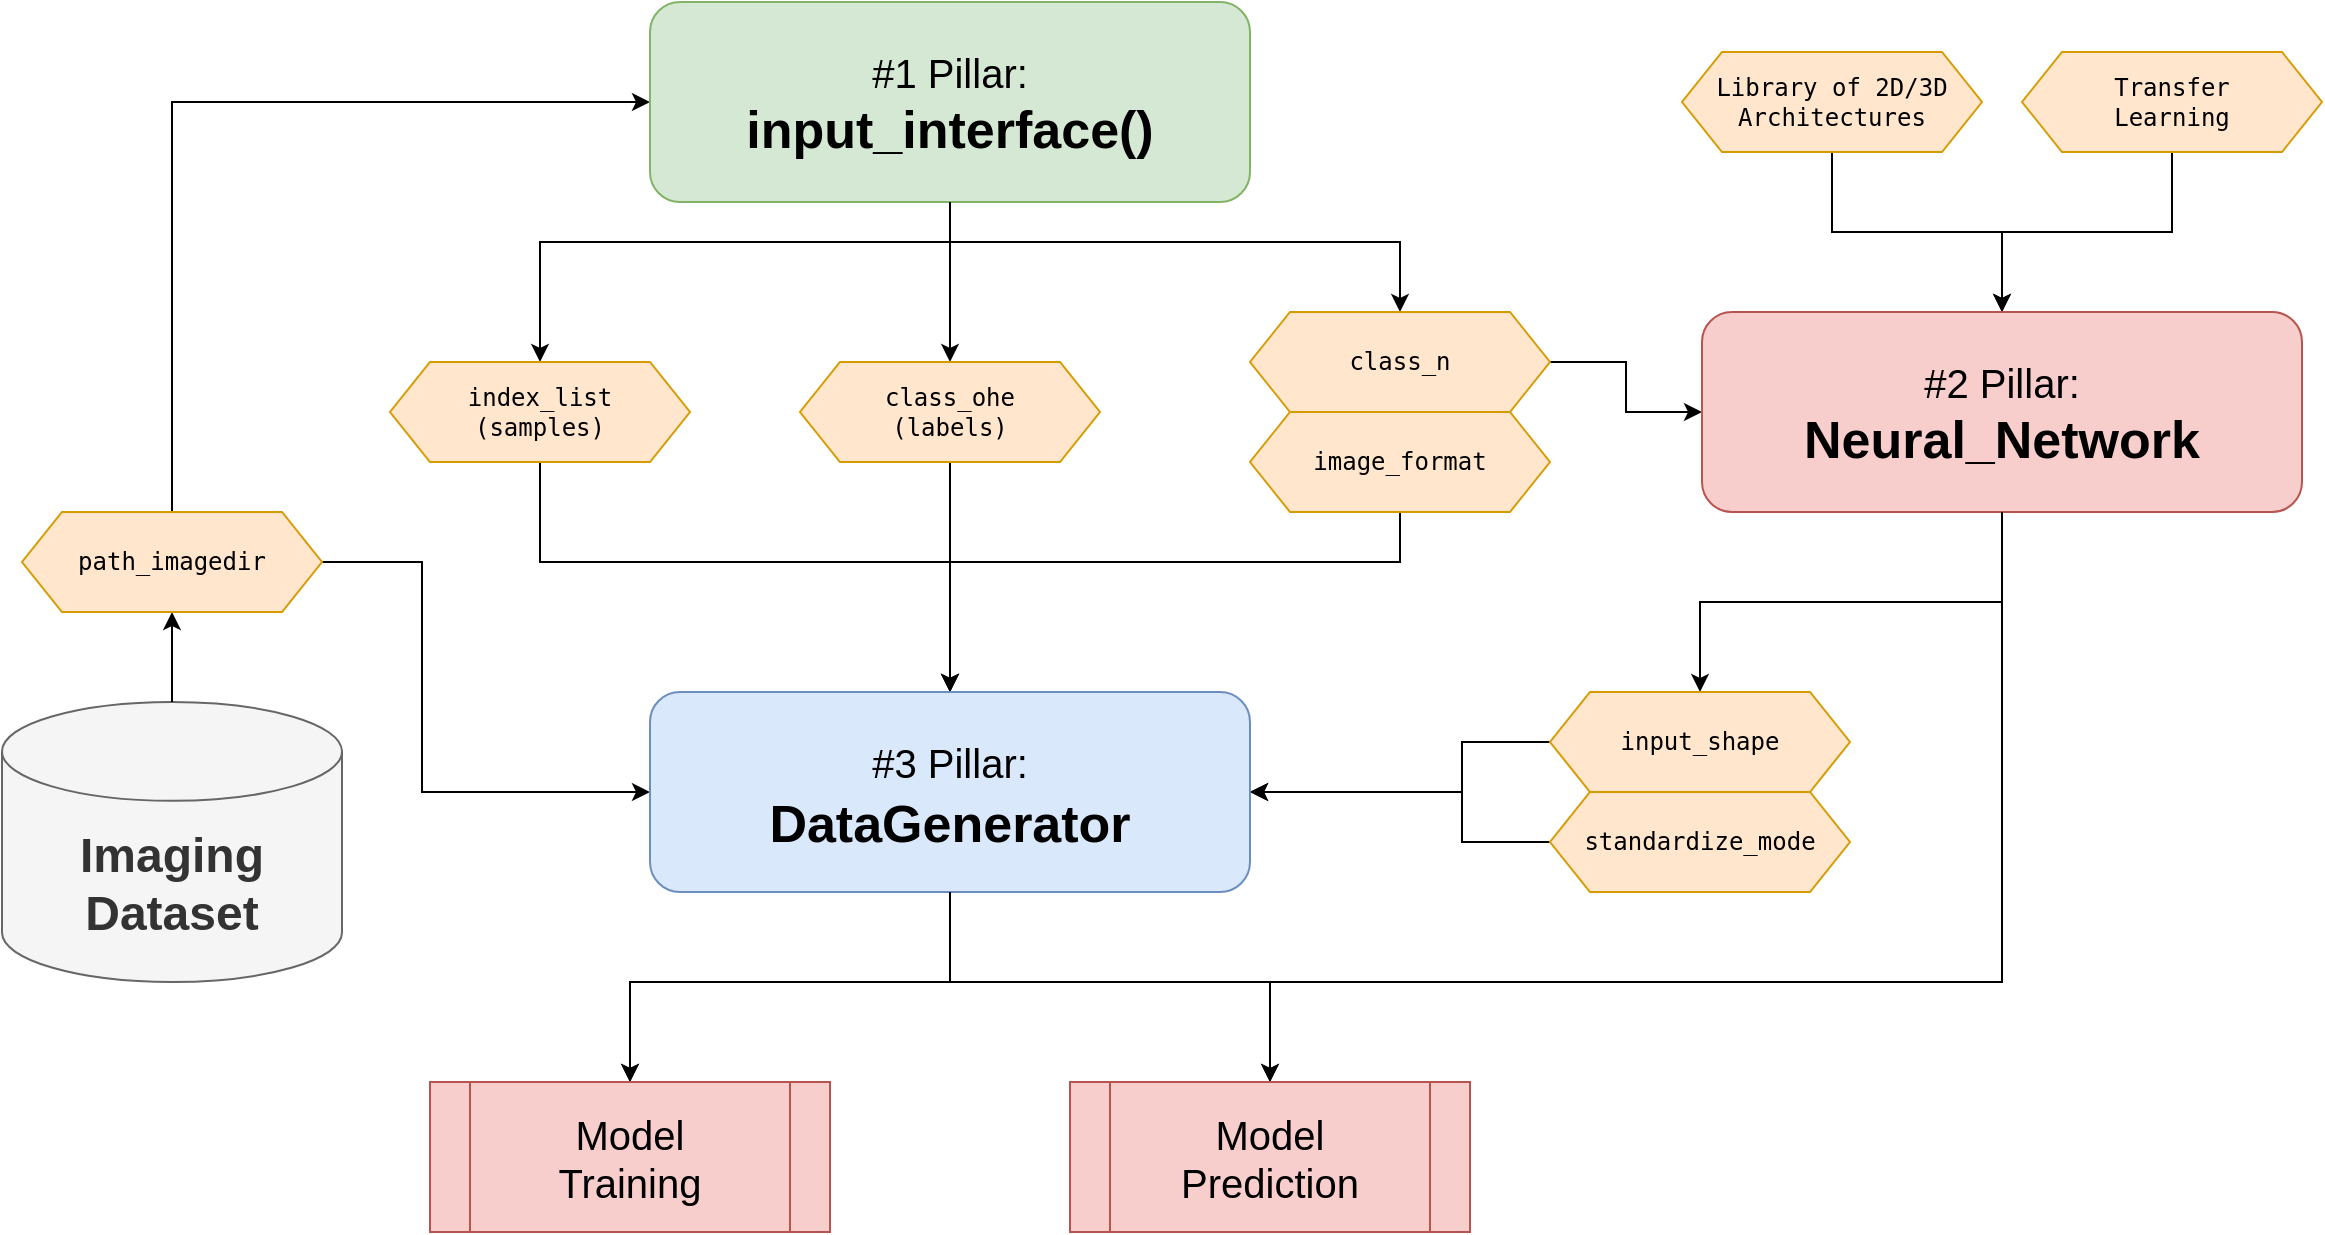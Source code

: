 <mxfile version="17.5.0" type="device"><diagram id="Y3FxYfprjLi3GGuL_y6j" name="Page-1"><mxGraphModel dx="1914" dy="644" grid="1" gridSize="10" guides="1" tooltips="1" connect="1" arrows="1" fold="1" page="1" pageScale="1" pageWidth="827" pageHeight="1169" math="0" shadow="0"><root><mxCell id="0"/><mxCell id="1" parent="0"/><mxCell id="pe6ruL8o526zXLX8FnUG-48" style="edgeStyle=orthogonalEdgeStyle;rounded=0;orthogonalLoop=1;jettySize=auto;html=1;entryX=0.5;entryY=0;entryDx=0;entryDy=0;fontSize=12;startArrow=classic;startFill=1;endArrow=none;endFill=0;" edge="1" parent="1" source="pe6ruL8o526zXLX8FnUG-1" target="pe6ruL8o526zXLX8FnUG-12"><mxGeometry relative="1" as="geometry"/></mxCell><mxCell id="pe6ruL8o526zXLX8FnUG-1" value="&lt;div style=&quot;font-size: 20px&quot;&gt;&lt;font style=&quot;font-size: 20px&quot;&gt;&lt;font style=&quot;font-size: 20px&quot;&gt;#1 Pillar:&lt;/font&gt;&lt;/font&gt;&lt;b&gt;&lt;font style=&quot;font-size: 24px&quot;&gt;&lt;br&gt;&lt;/font&gt;&lt;/b&gt;&lt;/div&gt;&lt;div&gt;&lt;font size=&quot;1&quot;&gt;&lt;b&gt;&lt;font style=&quot;font-size: 24px&quot;&gt;&lt;font style=&quot;font-size: 24px&quot;&gt;&lt;font style=&quot;font-size: 26px&quot;&gt;input_interface()&lt;/font&gt;&lt;/font&gt;&lt;/font&gt;&lt;/b&gt;&lt;/font&gt;&lt;/div&gt;" style="rounded=1;whiteSpace=wrap;html=1;fillColor=#d5e8d4;strokeColor=#82b366;" vertex="1" parent="1"><mxGeometry x="-56" y="40" width="300" height="100" as="geometry"/></mxCell><mxCell id="pe6ruL8o526zXLX8FnUG-6" value="&lt;div&gt;&lt;b&gt;&lt;font style=&quot;font-size: 24px&quot;&gt;Imaging&lt;/font&gt;&lt;/b&gt;&lt;/div&gt;&lt;div&gt;&lt;b&gt;&lt;font style=&quot;font-size: 24px&quot;&gt;Dataset&lt;/font&gt;&lt;/b&gt;&lt;/div&gt;" style="shape=cylinder3;whiteSpace=wrap;html=1;boundedLbl=1;backgroundOutline=1;size=24.714;fillColor=#f5f5f5;fontColor=#333333;strokeColor=#666666;" vertex="1" parent="1"><mxGeometry x="-380" y="390" width="170" height="140" as="geometry"/></mxCell><mxCell id="pe6ruL8o526zXLX8FnUG-42" style="edgeStyle=orthogonalEdgeStyle;rounded=0;orthogonalLoop=1;jettySize=auto;html=1;entryX=1;entryY=0.5;entryDx=0;entryDy=0;fontSize=12;startArrow=classic;startFill=1;endArrow=none;endFill=0;" edge="1" parent="1" source="pe6ruL8o526zXLX8FnUG-7" target="pe6ruL8o526zXLX8FnUG-20"><mxGeometry relative="1" as="geometry"/></mxCell><mxCell id="pe6ruL8o526zXLX8FnUG-45" style="edgeStyle=orthogonalEdgeStyle;rounded=0;orthogonalLoop=1;jettySize=auto;html=1;entryX=0.5;entryY=1;entryDx=0;entryDy=0;fontSize=12;startArrow=classic;startFill=1;endArrow=none;endFill=0;" edge="1" parent="1" source="pe6ruL8o526zXLX8FnUG-7" target="pe6ruL8o526zXLX8FnUG-43"><mxGeometry relative="1" as="geometry"/></mxCell><mxCell id="pe6ruL8o526zXLX8FnUG-46" style="edgeStyle=orthogonalEdgeStyle;rounded=0;orthogonalLoop=1;jettySize=auto;html=1;entryX=0.5;entryY=1;entryDx=0;entryDy=0;fontSize=12;startArrow=classic;startFill=1;endArrow=none;endFill=0;" edge="1" parent="1" source="pe6ruL8o526zXLX8FnUG-7" target="pe6ruL8o526zXLX8FnUG-40"><mxGeometry relative="1" as="geometry"/></mxCell><mxCell id="pe6ruL8o526zXLX8FnUG-7" value="&lt;div style=&quot;font-size: 18px&quot;&gt;&lt;font style=&quot;font-size: 18px&quot; size=&quot;1&quot;&gt;&lt;font style=&quot;font-size: 20px&quot;&gt;#2 Pillar:&lt;/font&gt;&lt;/font&gt;&lt;b&gt;&lt;font style=&quot;font-size: 24px&quot;&gt;&lt;br&gt;&lt;/font&gt;&lt;/b&gt;&lt;/div&gt;&lt;div&gt;&lt;font size=&quot;1&quot;&gt;&lt;b&gt;&lt;font style=&quot;font-size: 24px&quot;&gt;&lt;font style=&quot;font-size: 24px&quot;&gt;&lt;font style=&quot;font-size: 26px&quot;&gt;Neural_Network&lt;/font&gt;&lt;/font&gt;&lt;/font&gt;&lt;/b&gt;&lt;/font&gt;&lt;/div&gt;" style="rounded=1;whiteSpace=wrap;html=1;fillColor=#f8cecc;strokeColor=#b85450;" vertex="1" parent="1"><mxGeometry x="470" y="195" width="300" height="100" as="geometry"/></mxCell><mxCell id="pe6ruL8o526zXLX8FnUG-31" style="edgeStyle=orthogonalEdgeStyle;rounded=0;orthogonalLoop=1;jettySize=auto;html=1;entryX=0.5;entryY=1;entryDx=0;entryDy=0;fontSize=12;startArrow=classic;startFill=1;endArrow=none;endFill=0;" edge="1" parent="1" source="pe6ruL8o526zXLX8FnUG-8" target="pe6ruL8o526zXLX8FnUG-15"><mxGeometry relative="1" as="geometry"><Array as="points"><mxPoint x="94" y="320"/><mxPoint x="-111" y="320"/></Array></mxGeometry></mxCell><mxCell id="pe6ruL8o526zXLX8FnUG-32" style="edgeStyle=orthogonalEdgeStyle;rounded=0;orthogonalLoop=1;jettySize=auto;html=1;entryX=0.5;entryY=1;entryDx=0;entryDy=0;fontSize=12;startArrow=classic;startFill=1;endArrow=none;endFill=0;" edge="1" parent="1" source="pe6ruL8o526zXLX8FnUG-8" target="pe6ruL8o526zXLX8FnUG-17"><mxGeometry relative="1" as="geometry"/></mxCell><mxCell id="pe6ruL8o526zXLX8FnUG-33" style="edgeStyle=orthogonalEdgeStyle;rounded=0;orthogonalLoop=1;jettySize=auto;html=1;entryX=0.5;entryY=1;entryDx=0;entryDy=0;fontSize=12;startArrow=classic;startFill=1;endArrow=none;endFill=0;" edge="1" parent="1" source="pe6ruL8o526zXLX8FnUG-8" target="pe6ruL8o526zXLX8FnUG-18"><mxGeometry relative="1" as="geometry"><Array as="points"><mxPoint x="94" y="320"/><mxPoint x="319" y="320"/></Array></mxGeometry></mxCell><mxCell id="pe6ruL8o526zXLX8FnUG-35" style="edgeStyle=orthogonalEdgeStyle;rounded=0;orthogonalLoop=1;jettySize=auto;html=1;entryX=0;entryY=0.5;entryDx=0;entryDy=0;fontSize=12;startArrow=classic;startFill=1;endArrow=none;endFill=0;" edge="1" parent="1" source="pe6ruL8o526zXLX8FnUG-8" target="pe6ruL8o526zXLX8FnUG-11"><mxGeometry relative="1" as="geometry"><Array as="points"><mxPoint x="350" y="435"/><mxPoint x="350" y="410"/></Array></mxGeometry></mxCell><mxCell id="pe6ruL8o526zXLX8FnUG-37" style="edgeStyle=orthogonalEdgeStyle;rounded=0;orthogonalLoop=1;jettySize=auto;html=1;entryX=0;entryY=0.5;entryDx=0;entryDy=0;fontSize=12;startArrow=classic;startFill=1;endArrow=none;endFill=0;" edge="1" parent="1" source="pe6ruL8o526zXLX8FnUG-8" target="pe6ruL8o526zXLX8FnUG-9"><mxGeometry relative="1" as="geometry"><Array as="points"><mxPoint x="350" y="435"/><mxPoint x="350" y="460"/></Array></mxGeometry></mxCell><mxCell id="pe6ruL8o526zXLX8FnUG-57" style="edgeStyle=orthogonalEdgeStyle;rounded=0;orthogonalLoop=1;jettySize=auto;html=1;entryX=1;entryY=0.5;entryDx=0;entryDy=0;fontSize=20;startArrow=classic;startFill=1;endArrow=none;endFill=0;" edge="1" parent="1" source="pe6ruL8o526zXLX8FnUG-8" target="pe6ruL8o526zXLX8FnUG-12"><mxGeometry relative="1" as="geometry"><Array as="points"><mxPoint x="-170" y="435"/><mxPoint x="-170" y="320"/></Array></mxGeometry></mxCell><mxCell id="pe6ruL8o526zXLX8FnUG-8" value="&lt;div style=&quot;font-size: 20px&quot;&gt;&lt;font style=&quot;font-size: 20px&quot;&gt;&lt;font style=&quot;font-size: 20px&quot;&gt;#3 Pillar:&lt;/font&gt;&lt;/font&gt;&lt;font style=&quot;font-size: 20px&quot;&gt;&lt;b&gt;&lt;font style=&quot;font-size: 26px&quot;&gt;&lt;br&gt;&lt;/font&gt;&lt;/b&gt;&lt;/font&gt;&lt;/div&gt;&lt;div style=&quot;font-size: 26px&quot;&gt;&lt;font style=&quot;font-size: 26px&quot;&gt;&lt;b&gt;&lt;font style=&quot;font-size: 26px&quot;&gt;&lt;font style=&quot;font-size: 26px&quot;&gt;&lt;font style=&quot;font-size: 26px&quot;&gt;DataGenerator&lt;/font&gt;&lt;/font&gt;&lt;/font&gt;&lt;/b&gt;&lt;/font&gt;&lt;/div&gt;" style="rounded=1;whiteSpace=wrap;html=1;fillColor=#dae8fc;strokeColor=#6c8ebf;" vertex="1" parent="1"><mxGeometry x="-56" y="385" width="300" height="100" as="geometry"/></mxCell><mxCell id="pe6ruL8o526zXLX8FnUG-9" value="&lt;pre id=&quot;__code_1&quot; style=&quot;font-size: 12px&quot;&gt;&lt;font style=&quot;font-size: 12px&quot;&gt;&lt;code&gt;&lt;span class=&quot;n&quot;&gt;standardize_mode&lt;/span&gt;&lt;span class=&quot;o&quot;&gt;&lt;/span&gt;&lt;/code&gt;&lt;/font&gt;&lt;/pre&gt;" style="shape=hexagon;perimeter=hexagonPerimeter2;whiteSpace=wrap;html=1;fixedSize=1;fontSize=24;fillColor=#ffe6cc;strokeColor=#d79b00;" vertex="1" parent="1"><mxGeometry x="394" y="435" width="150" height="50" as="geometry"/></mxCell><mxCell id="pe6ruL8o526zXLX8FnUG-39" style="edgeStyle=orthogonalEdgeStyle;rounded=0;orthogonalLoop=1;jettySize=auto;html=1;entryX=0.5;entryY=1;entryDx=0;entryDy=0;fontSize=12;startArrow=classic;startFill=1;endArrow=none;endFill=0;" edge="1" parent="1" source="pe6ruL8o526zXLX8FnUG-11" target="pe6ruL8o526zXLX8FnUG-7"><mxGeometry relative="1" as="geometry"/></mxCell><mxCell id="pe6ruL8o526zXLX8FnUG-11" value="&lt;pre id=&quot;__code_1&quot; style=&quot;font-size: 12px&quot;&gt;&lt;font style=&quot;font-size: 12px&quot;&gt;&lt;code&gt;&lt;span class=&quot;n&quot;&gt;input_shape&lt;/span&gt;&lt;span class=&quot;o&quot;&gt;&lt;/span&gt;&lt;/code&gt;&lt;/font&gt;&lt;/pre&gt;" style="shape=hexagon;perimeter=hexagonPerimeter2;whiteSpace=wrap;html=1;fixedSize=1;fontSize=24;fillColor=#ffe6cc;strokeColor=#d79b00;" vertex="1" parent="1"><mxGeometry x="394" y="385" width="150" height="50" as="geometry"/></mxCell><mxCell id="pe6ruL8o526zXLX8FnUG-23" value="" style="edgeStyle=orthogonalEdgeStyle;rounded=0;orthogonalLoop=1;jettySize=auto;html=1;fontSize=12;startArrow=classic;startFill=1;endArrow=none;endFill=0;" edge="1" parent="1" source="pe6ruL8o526zXLX8FnUG-12" target="pe6ruL8o526zXLX8FnUG-6"><mxGeometry relative="1" as="geometry"/></mxCell><mxCell id="pe6ruL8o526zXLX8FnUG-12" value="&lt;pre id=&quot;__code_1&quot; style=&quot;font-size: 12px&quot;&gt;&lt;code&gt;&lt;span class=&quot;n&quot;&gt;path_imagedir&lt;/span&gt;&lt;span class=&quot;p&quot;&gt;&lt;/span&gt;&lt;/code&gt;&lt;/pre&gt;" style="shape=hexagon;perimeter=hexagonPerimeter2;whiteSpace=wrap;html=1;fixedSize=1;fontSize=24;fillColor=#ffe6cc;strokeColor=#d79b00;" vertex="1" parent="1"><mxGeometry x="-370" y="295" width="150" height="50" as="geometry"/></mxCell><mxCell id="pe6ruL8o526zXLX8FnUG-29" style="edgeStyle=orthogonalEdgeStyle;rounded=0;orthogonalLoop=1;jettySize=auto;html=1;entryX=0.5;entryY=1;entryDx=0;entryDy=0;fontSize=12;startArrow=classic;startFill=1;endArrow=none;endFill=0;" edge="1" parent="1" source="pe6ruL8o526zXLX8FnUG-15" target="pe6ruL8o526zXLX8FnUG-1"><mxGeometry relative="1" as="geometry"><Array as="points"><mxPoint x="-111" y="160"/><mxPoint x="94" y="160"/></Array></mxGeometry></mxCell><mxCell id="pe6ruL8o526zXLX8FnUG-15" value="&lt;pre id=&quot;__code_1&quot; style=&quot;font-size: 12px&quot;&gt;&lt;font style=&quot;font-size: 12px&quot;&gt;&lt;code&gt;&lt;span class=&quot;n&quot;&gt;index_list&lt;br&gt;(samples)&lt;br&gt;&lt;/span&gt;&lt;span class=&quot;o&quot;&gt;&lt;/span&gt;&lt;/code&gt;&lt;/font&gt;&lt;/pre&gt;" style="shape=hexagon;perimeter=hexagonPerimeter2;whiteSpace=wrap;html=1;fixedSize=1;fontSize=24;fillColor=#ffe6cc;strokeColor=#d79b00;" vertex="1" parent="1"><mxGeometry x="-186" y="220" width="150" height="50" as="geometry"/></mxCell><mxCell id="pe6ruL8o526zXLX8FnUG-27" style="edgeStyle=orthogonalEdgeStyle;rounded=0;orthogonalLoop=1;jettySize=auto;html=1;entryX=0.5;entryY=1;entryDx=0;entryDy=0;fontSize=12;startArrow=classic;startFill=1;endArrow=none;endFill=0;" edge="1" parent="1" source="pe6ruL8o526zXLX8FnUG-17" target="pe6ruL8o526zXLX8FnUG-1"><mxGeometry relative="1" as="geometry"/></mxCell><mxCell id="pe6ruL8o526zXLX8FnUG-17" value="&lt;pre id=&quot;__code_1&quot; style=&quot;font-size: 12px&quot;&gt;&lt;code&gt;class_ohe&lt;/code&gt;&lt;font style=&quot;font-size: 12px&quot;&gt;&lt;code&gt;&lt;span class=&quot;n&quot;&gt;&lt;br&gt;(labels)&lt;br&gt;&lt;/span&gt;&lt;span class=&quot;o&quot;&gt;&lt;/span&gt;&lt;/code&gt;&lt;/font&gt;&lt;/pre&gt;" style="shape=hexagon;perimeter=hexagonPerimeter2;whiteSpace=wrap;html=1;fixedSize=1;fontSize=24;fillColor=#ffe6cc;strokeColor=#d79b00;" vertex="1" parent="1"><mxGeometry x="19" y="220" width="150" height="50" as="geometry"/></mxCell><mxCell id="pe6ruL8o526zXLX8FnUG-18" value="&lt;pre id=&quot;__code_1&quot; style=&quot;font-size: 12px&quot;&gt;&lt;code&gt;image_format&lt;/code&gt;&lt;/pre&gt;" style="shape=hexagon;perimeter=hexagonPerimeter2;whiteSpace=wrap;html=1;fixedSize=1;fontSize=24;fillColor=#ffe6cc;strokeColor=#d79b00;" vertex="1" parent="1"><mxGeometry x="244" y="245" width="150" height="50" as="geometry"/></mxCell><mxCell id="pe6ruL8o526zXLX8FnUG-28" style="edgeStyle=orthogonalEdgeStyle;rounded=0;orthogonalLoop=1;jettySize=auto;html=1;entryX=0.5;entryY=1;entryDx=0;entryDy=0;fontSize=12;startArrow=classic;startFill=1;endArrow=none;endFill=0;" edge="1" parent="1" source="pe6ruL8o526zXLX8FnUG-20" target="pe6ruL8o526zXLX8FnUG-1"><mxGeometry relative="1" as="geometry"><Array as="points"><mxPoint x="319" y="160"/><mxPoint x="94" y="160"/></Array></mxGeometry></mxCell><mxCell id="pe6ruL8o526zXLX8FnUG-20" value="&lt;pre id=&quot;__code_1&quot; style=&quot;font-size: 12px&quot;&gt;&lt;code&gt;class_n&lt;/code&gt;&lt;font style=&quot;font-size: 12px&quot;&gt;&lt;code&gt;&lt;span class=&quot;n&quot;&gt;&lt;br&gt;&lt;/span&gt;&lt;span class=&quot;o&quot;&gt;&lt;/span&gt;&lt;/code&gt;&lt;/font&gt;&lt;/pre&gt;" style="shape=hexagon;perimeter=hexagonPerimeter2;whiteSpace=wrap;html=1;fixedSize=1;fontSize=24;fillColor=#ffe6cc;strokeColor=#d79b00;" vertex="1" parent="1"><mxGeometry x="244" y="195" width="150" height="50" as="geometry"/></mxCell><mxCell id="pe6ruL8o526zXLX8FnUG-40" value="&lt;pre id=&quot;__code_1&quot; style=&quot;font-size: 12px&quot;&gt;&lt;font style=&quot;font-size: 12px&quot;&gt;&lt;code&gt;&lt;span class=&quot;n&quot;&gt;Library of 2D/3D&lt;br&gt;Architectures&lt;br&gt;&lt;/span&gt;&lt;/code&gt;&lt;/font&gt;&lt;/pre&gt;" style="shape=hexagon;perimeter=hexagonPerimeter2;whiteSpace=wrap;html=1;fixedSize=1;fontSize=24;fillColor=#ffe6cc;strokeColor=#d79b00;" vertex="1" parent="1"><mxGeometry x="460" y="65" width="150" height="50" as="geometry"/></mxCell><mxCell id="pe6ruL8o526zXLX8FnUG-43" value="&lt;pre id=&quot;__code_1&quot; style=&quot;font-size: 12px&quot;&gt;&lt;font style=&quot;font-size: 12px&quot;&gt;&lt;code&gt;&lt;span class=&quot;n&quot;&gt;Transfer&lt;br&gt;Learning&lt;br&gt;&lt;/span&gt;&lt;/code&gt;&lt;/font&gt;&lt;/pre&gt;" style="shape=hexagon;perimeter=hexagonPerimeter2;whiteSpace=wrap;html=1;fixedSize=1;fontSize=24;fillColor=#ffe6cc;strokeColor=#d79b00;" vertex="1" parent="1"><mxGeometry x="630" y="65" width="150" height="50" as="geometry"/></mxCell><mxCell id="pe6ruL8o526zXLX8FnUG-53" style="edgeStyle=orthogonalEdgeStyle;rounded=0;orthogonalLoop=1;jettySize=auto;html=1;entryX=0.5;entryY=1;entryDx=0;entryDy=0;fontSize=20;startArrow=classic;startFill=1;endArrow=none;endFill=0;exitX=0.5;exitY=0;exitDx=0;exitDy=0;" edge="1" parent="1" source="pe6ruL8o526zXLX8FnUG-49" target="pe6ruL8o526zXLX8FnUG-7"><mxGeometry relative="1" as="geometry"><Array as="points"><mxPoint x="-66" y="530"/><mxPoint x="620" y="530"/></Array></mxGeometry></mxCell><mxCell id="pe6ruL8o526zXLX8FnUG-55" style="edgeStyle=orthogonalEdgeStyle;rounded=0;orthogonalLoop=1;jettySize=auto;html=1;entryX=0.5;entryY=1;entryDx=0;entryDy=0;fontSize=20;startArrow=classic;startFill=1;endArrow=none;endFill=0;" edge="1" parent="1" source="pe6ruL8o526zXLX8FnUG-49" target="pe6ruL8o526zXLX8FnUG-8"><mxGeometry relative="1" as="geometry"><Array as="points"><mxPoint x="-66" y="530"/><mxPoint x="94" y="530"/></Array></mxGeometry></mxCell><mxCell id="pe6ruL8o526zXLX8FnUG-49" value="&lt;div style=&quot;font-size: 20px&quot;&gt;&lt;font style=&quot;font-size: 20px&quot;&gt;Model&lt;/font&gt;&lt;/div&gt;&lt;div style=&quot;font-size: 20px&quot;&gt;&lt;font style=&quot;font-size: 20px&quot;&gt;Training&lt;br&gt;&lt;/font&gt;&lt;/div&gt;" style="shape=process;whiteSpace=wrap;html=1;backgroundOutline=1;fontSize=12;fillColor=#f8cecc;strokeColor=#b85450;" vertex="1" parent="1"><mxGeometry x="-166" y="580" width="200" height="75" as="geometry"/></mxCell><mxCell id="pe6ruL8o526zXLX8FnUG-52" style="edgeStyle=orthogonalEdgeStyle;rounded=0;orthogonalLoop=1;jettySize=auto;html=1;entryX=0.5;entryY=1;entryDx=0;entryDy=0;fontSize=20;startArrow=classic;startFill=1;endArrow=none;endFill=0;exitX=0.5;exitY=0;exitDx=0;exitDy=0;" edge="1" parent="1" source="pe6ruL8o526zXLX8FnUG-50" target="pe6ruL8o526zXLX8FnUG-7"><mxGeometry relative="1" as="geometry"><Array as="points"><mxPoint x="254" y="530"/><mxPoint x="620" y="530"/></Array></mxGeometry></mxCell><mxCell id="pe6ruL8o526zXLX8FnUG-54" style="edgeStyle=orthogonalEdgeStyle;rounded=0;orthogonalLoop=1;jettySize=auto;html=1;entryX=0.5;entryY=1;entryDx=0;entryDy=0;fontSize=20;startArrow=classic;startFill=1;endArrow=none;endFill=0;" edge="1" parent="1" source="pe6ruL8o526zXLX8FnUG-50" target="pe6ruL8o526zXLX8FnUG-8"><mxGeometry relative="1" as="geometry"><Array as="points"><mxPoint x="254" y="530"/><mxPoint x="94" y="530"/></Array></mxGeometry></mxCell><mxCell id="pe6ruL8o526zXLX8FnUG-50" value="&lt;div style=&quot;font-size: 20px&quot;&gt;&lt;font style=&quot;font-size: 20px&quot;&gt;Model&lt;/font&gt;&lt;/div&gt;&lt;div style=&quot;font-size: 20px&quot;&gt;&lt;font style=&quot;font-size: 20px&quot;&gt;Prediction&lt;br&gt;&lt;/font&gt;&lt;/div&gt;" style="shape=process;whiteSpace=wrap;html=1;backgroundOutline=1;fontSize=12;fillColor=#f8cecc;strokeColor=#b85450;" vertex="1" parent="1"><mxGeometry x="154" y="580" width="200" height="75" as="geometry"/></mxCell></root></mxGraphModel></diagram></mxfile>